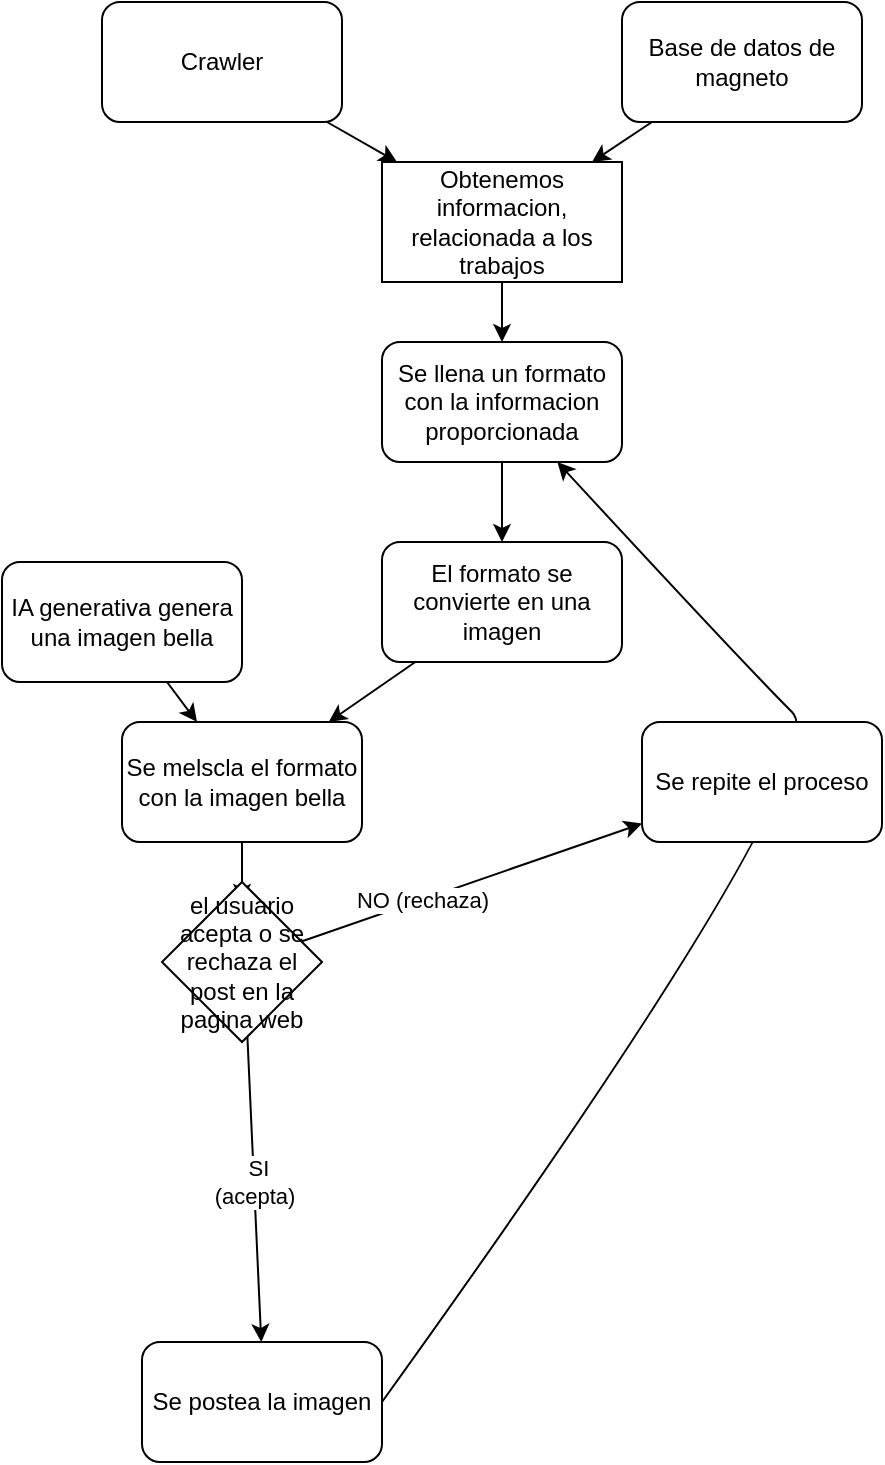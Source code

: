 <mxfile version="23.1.6" type="device">
  <diagram name="Page-1" id="TnuKJTBI8DYYxQVjKhfx">
    <mxGraphModel dx="1647" dy="910" grid="1" gridSize="10" guides="1" tooltips="1" connect="1" arrows="1" fold="1" page="1" pageScale="1" pageWidth="850" pageHeight="1100" math="0" shadow="0">
      <root>
        <mxCell id="0" />
        <mxCell id="1" parent="0" />
        <mxCell id="hmj91DvwdZiJ5NBtWmMM-1" value="Obtenemos informacion, relacionada a los trabajos" style="rounded=0;whiteSpace=wrap;html=1;" vertex="1" parent="1">
          <mxGeometry x="220" y="110" width="120" height="60" as="geometry" />
        </mxCell>
        <mxCell id="hmj91DvwdZiJ5NBtWmMM-2" value="Crawler" style="rounded=1;whiteSpace=wrap;html=1;" vertex="1" parent="1">
          <mxGeometry x="80" y="30" width="120" height="60" as="geometry" />
        </mxCell>
        <mxCell id="hmj91DvwdZiJ5NBtWmMM-3" value="Base de datos de magneto" style="rounded=1;whiteSpace=wrap;html=1;" vertex="1" parent="1">
          <mxGeometry x="340" y="30" width="120" height="60" as="geometry" />
        </mxCell>
        <mxCell id="hmj91DvwdZiJ5NBtWmMM-4" value="" style="endArrow=classic;html=1;rounded=0;" edge="1" parent="1" source="hmj91DvwdZiJ5NBtWmMM-2" target="hmj91DvwdZiJ5NBtWmMM-1">
          <mxGeometry width="50" height="50" relative="1" as="geometry">
            <mxPoint x="400" y="340" as="sourcePoint" />
            <mxPoint x="450" y="290" as="targetPoint" />
          </mxGeometry>
        </mxCell>
        <mxCell id="hmj91DvwdZiJ5NBtWmMM-5" value="" style="endArrow=classic;html=1;rounded=0;" edge="1" parent="1" source="hmj91DvwdZiJ5NBtWmMM-3" target="hmj91DvwdZiJ5NBtWmMM-1">
          <mxGeometry width="50" height="50" relative="1" as="geometry">
            <mxPoint x="400" y="340" as="sourcePoint" />
            <mxPoint x="450" y="290" as="targetPoint" />
          </mxGeometry>
        </mxCell>
        <mxCell id="hmj91DvwdZiJ5NBtWmMM-6" value="Se llena un formato con la informacion proporcionada" style="rounded=1;whiteSpace=wrap;html=1;" vertex="1" parent="1">
          <mxGeometry x="220" y="200" width="120" height="60" as="geometry" />
        </mxCell>
        <mxCell id="hmj91DvwdZiJ5NBtWmMM-7" value="El formato se convierte en una imagen" style="rounded=1;whiteSpace=wrap;html=1;" vertex="1" parent="1">
          <mxGeometry x="220" y="300" width="120" height="60" as="geometry" />
        </mxCell>
        <mxCell id="hmj91DvwdZiJ5NBtWmMM-8" value="" style="endArrow=classic;html=1;rounded=0;" edge="1" parent="1" source="hmj91DvwdZiJ5NBtWmMM-6" target="hmj91DvwdZiJ5NBtWmMM-7">
          <mxGeometry width="50" height="50" relative="1" as="geometry">
            <mxPoint x="400" y="340" as="sourcePoint" />
            <mxPoint x="450" y="290" as="targetPoint" />
          </mxGeometry>
        </mxCell>
        <mxCell id="hmj91DvwdZiJ5NBtWmMM-9" value="IA generativa genera una imagen bella" style="rounded=1;whiteSpace=wrap;html=1;" vertex="1" parent="1">
          <mxGeometry x="30" y="310" width="120" height="60" as="geometry" />
        </mxCell>
        <mxCell id="hmj91DvwdZiJ5NBtWmMM-10" value="Se melscla el formato con la imagen bella" style="rounded=1;whiteSpace=wrap;html=1;" vertex="1" parent="1">
          <mxGeometry x="90" y="390" width="120" height="60" as="geometry" />
        </mxCell>
        <mxCell id="hmj91DvwdZiJ5NBtWmMM-11" value="" style="endArrow=classic;html=1;rounded=0;" edge="1" parent="1" source="hmj91DvwdZiJ5NBtWmMM-1" target="hmj91DvwdZiJ5NBtWmMM-6">
          <mxGeometry width="50" height="50" relative="1" as="geometry">
            <mxPoint x="400" y="340" as="sourcePoint" />
            <mxPoint x="450" y="290" as="targetPoint" />
          </mxGeometry>
        </mxCell>
        <mxCell id="hmj91DvwdZiJ5NBtWmMM-12" value="" style="endArrow=classic;html=1;rounded=0;" edge="1" parent="1" source="hmj91DvwdZiJ5NBtWmMM-7" target="hmj91DvwdZiJ5NBtWmMM-10">
          <mxGeometry width="50" height="50" relative="1" as="geometry">
            <mxPoint x="400" y="340" as="sourcePoint" />
            <mxPoint x="450" y="290" as="targetPoint" />
          </mxGeometry>
        </mxCell>
        <mxCell id="hmj91DvwdZiJ5NBtWmMM-13" value="" style="endArrow=classic;html=1;rounded=0;" edge="1" parent="1" source="hmj91DvwdZiJ5NBtWmMM-9" target="hmj91DvwdZiJ5NBtWmMM-10">
          <mxGeometry width="50" height="50" relative="1" as="geometry">
            <mxPoint x="400" y="340" as="sourcePoint" />
            <mxPoint x="450" y="290" as="targetPoint" />
          </mxGeometry>
        </mxCell>
        <mxCell id="hmj91DvwdZiJ5NBtWmMM-15" value="" style="endArrow=classic;html=1;rounded=0;" edge="1" parent="1" source="hmj91DvwdZiJ5NBtWmMM-10">
          <mxGeometry width="50" height="50" relative="1" as="geometry">
            <mxPoint x="400" y="340" as="sourcePoint" />
            <mxPoint x="150" y="480" as="targetPoint" />
          </mxGeometry>
        </mxCell>
        <mxCell id="hmj91DvwdZiJ5NBtWmMM-16" value="Se postea la imagen" style="rounded=1;whiteSpace=wrap;html=1;" vertex="1" parent="1">
          <mxGeometry x="100" y="700" width="120" height="60" as="geometry" />
        </mxCell>
        <mxCell id="hmj91DvwdZiJ5NBtWmMM-17" value="&lt;br&gt;(acepta)" style="endArrow=classic;html=1;rounded=0;" edge="1" parent="1">
          <mxGeometry width="50" height="50" relative="1" as="geometry">
            <mxPoint x="152.364" y="540" as="sourcePoint" />
            <mxPoint x="159.636" y="700" as="targetPoint" />
          </mxGeometry>
        </mxCell>
        <mxCell id="hmj91DvwdZiJ5NBtWmMM-21" value="SI" style="edgeLabel;html=1;align=center;verticalAlign=middle;resizable=0;points=[];" vertex="1" connectable="0" parent="hmj91DvwdZiJ5NBtWmMM-17">
          <mxGeometry x="-0.086" y="2" relative="1" as="geometry">
            <mxPoint as="offset" />
          </mxGeometry>
        </mxCell>
        <mxCell id="hmj91DvwdZiJ5NBtWmMM-18" value="" style="curved=1;endArrow=classic;html=1;rounded=0;exitX=1;exitY=0.5;exitDx=0;exitDy=0;" edge="1" parent="1" source="hmj91DvwdZiJ5NBtWmMM-16" target="hmj91DvwdZiJ5NBtWmMM-6">
          <mxGeometry width="50" height="50" relative="1" as="geometry">
            <mxPoint x="400" y="410" as="sourcePoint" />
            <mxPoint x="450" y="360" as="targetPoint" />
            <Array as="points">
              <mxPoint x="450" y="410" />
              <mxPoint x="400" y="360" />
            </Array>
          </mxGeometry>
        </mxCell>
        <mxCell id="hmj91DvwdZiJ5NBtWmMM-19" value="Se repite el proceso" style="rounded=1;whiteSpace=wrap;html=1;" vertex="1" parent="1">
          <mxGeometry x="350" y="390" width="120" height="60" as="geometry" />
        </mxCell>
        <mxCell id="hmj91DvwdZiJ5NBtWmMM-20" value="el usuario acepta o se rechaza el post en la pagina web" style="rhombus;whiteSpace=wrap;html=1;" vertex="1" parent="1">
          <mxGeometry x="110" y="470" width="80" height="80" as="geometry" />
        </mxCell>
        <mxCell id="hmj91DvwdZiJ5NBtWmMM-22" value="" style="endArrow=classic;html=1;rounded=0;" edge="1" parent="1" source="hmj91DvwdZiJ5NBtWmMM-20" target="hmj91DvwdZiJ5NBtWmMM-19">
          <mxGeometry width="50" height="50" relative="1" as="geometry">
            <mxPoint x="370" y="600" as="sourcePoint" />
            <mxPoint x="420" y="550" as="targetPoint" />
          </mxGeometry>
        </mxCell>
        <mxCell id="hmj91DvwdZiJ5NBtWmMM-23" value="NO (rechaza)" style="edgeLabel;html=1;align=center;verticalAlign=middle;resizable=0;points=[];" vertex="1" connectable="0" parent="hmj91DvwdZiJ5NBtWmMM-22">
          <mxGeometry x="-0.292" relative="1" as="geometry">
            <mxPoint as="offset" />
          </mxGeometry>
        </mxCell>
      </root>
    </mxGraphModel>
  </diagram>
</mxfile>
